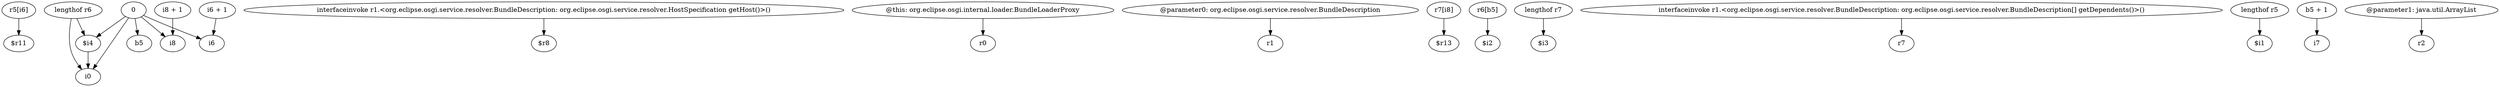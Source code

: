 digraph g {
0[label="r5[i6]"]
1[label="$r11"]
0->1[label=""]
2[label="0"]
3[label="$i4"]
2->3[label=""]
4[label="i8"]
2->4[label=""]
5[label="b5"]
2->5[label=""]
6[label="interfaceinvoke r1.<org.eclipse.osgi.service.resolver.BundleDescription: org.eclipse.osgi.service.resolver.HostSpecification getHost()>()"]
7[label="$r8"]
6->7[label=""]
8[label="lengthof r6"]
8->3[label=""]
9[label="@this: org.eclipse.osgi.internal.loader.BundleLoaderProxy"]
10[label="r0"]
9->10[label=""]
11[label="@parameter0: org.eclipse.osgi.service.resolver.BundleDescription"]
12[label="r1"]
11->12[label=""]
13[label="i6 + 1"]
14[label="i6"]
13->14[label=""]
15[label="r7[i8]"]
16[label="$r13"]
15->16[label=""]
17[label="i8 + 1"]
17->4[label=""]
18[label="i0"]
2->18[label=""]
8->18[label=""]
19[label="r6[b5]"]
20[label="$i2"]
19->20[label=""]
21[label="lengthof r7"]
22[label="$i3"]
21->22[label=""]
2->14[label=""]
3->18[label=""]
23[label="interfaceinvoke r1.<org.eclipse.osgi.service.resolver.BundleDescription: org.eclipse.osgi.service.resolver.BundleDescription[] getDependents()>()"]
24[label="r7"]
23->24[label=""]
25[label="lengthof r5"]
26[label="$i1"]
25->26[label=""]
27[label="b5 + 1"]
28[label="i7"]
27->28[label=""]
29[label="@parameter1: java.util.ArrayList"]
30[label="r2"]
29->30[label=""]
}